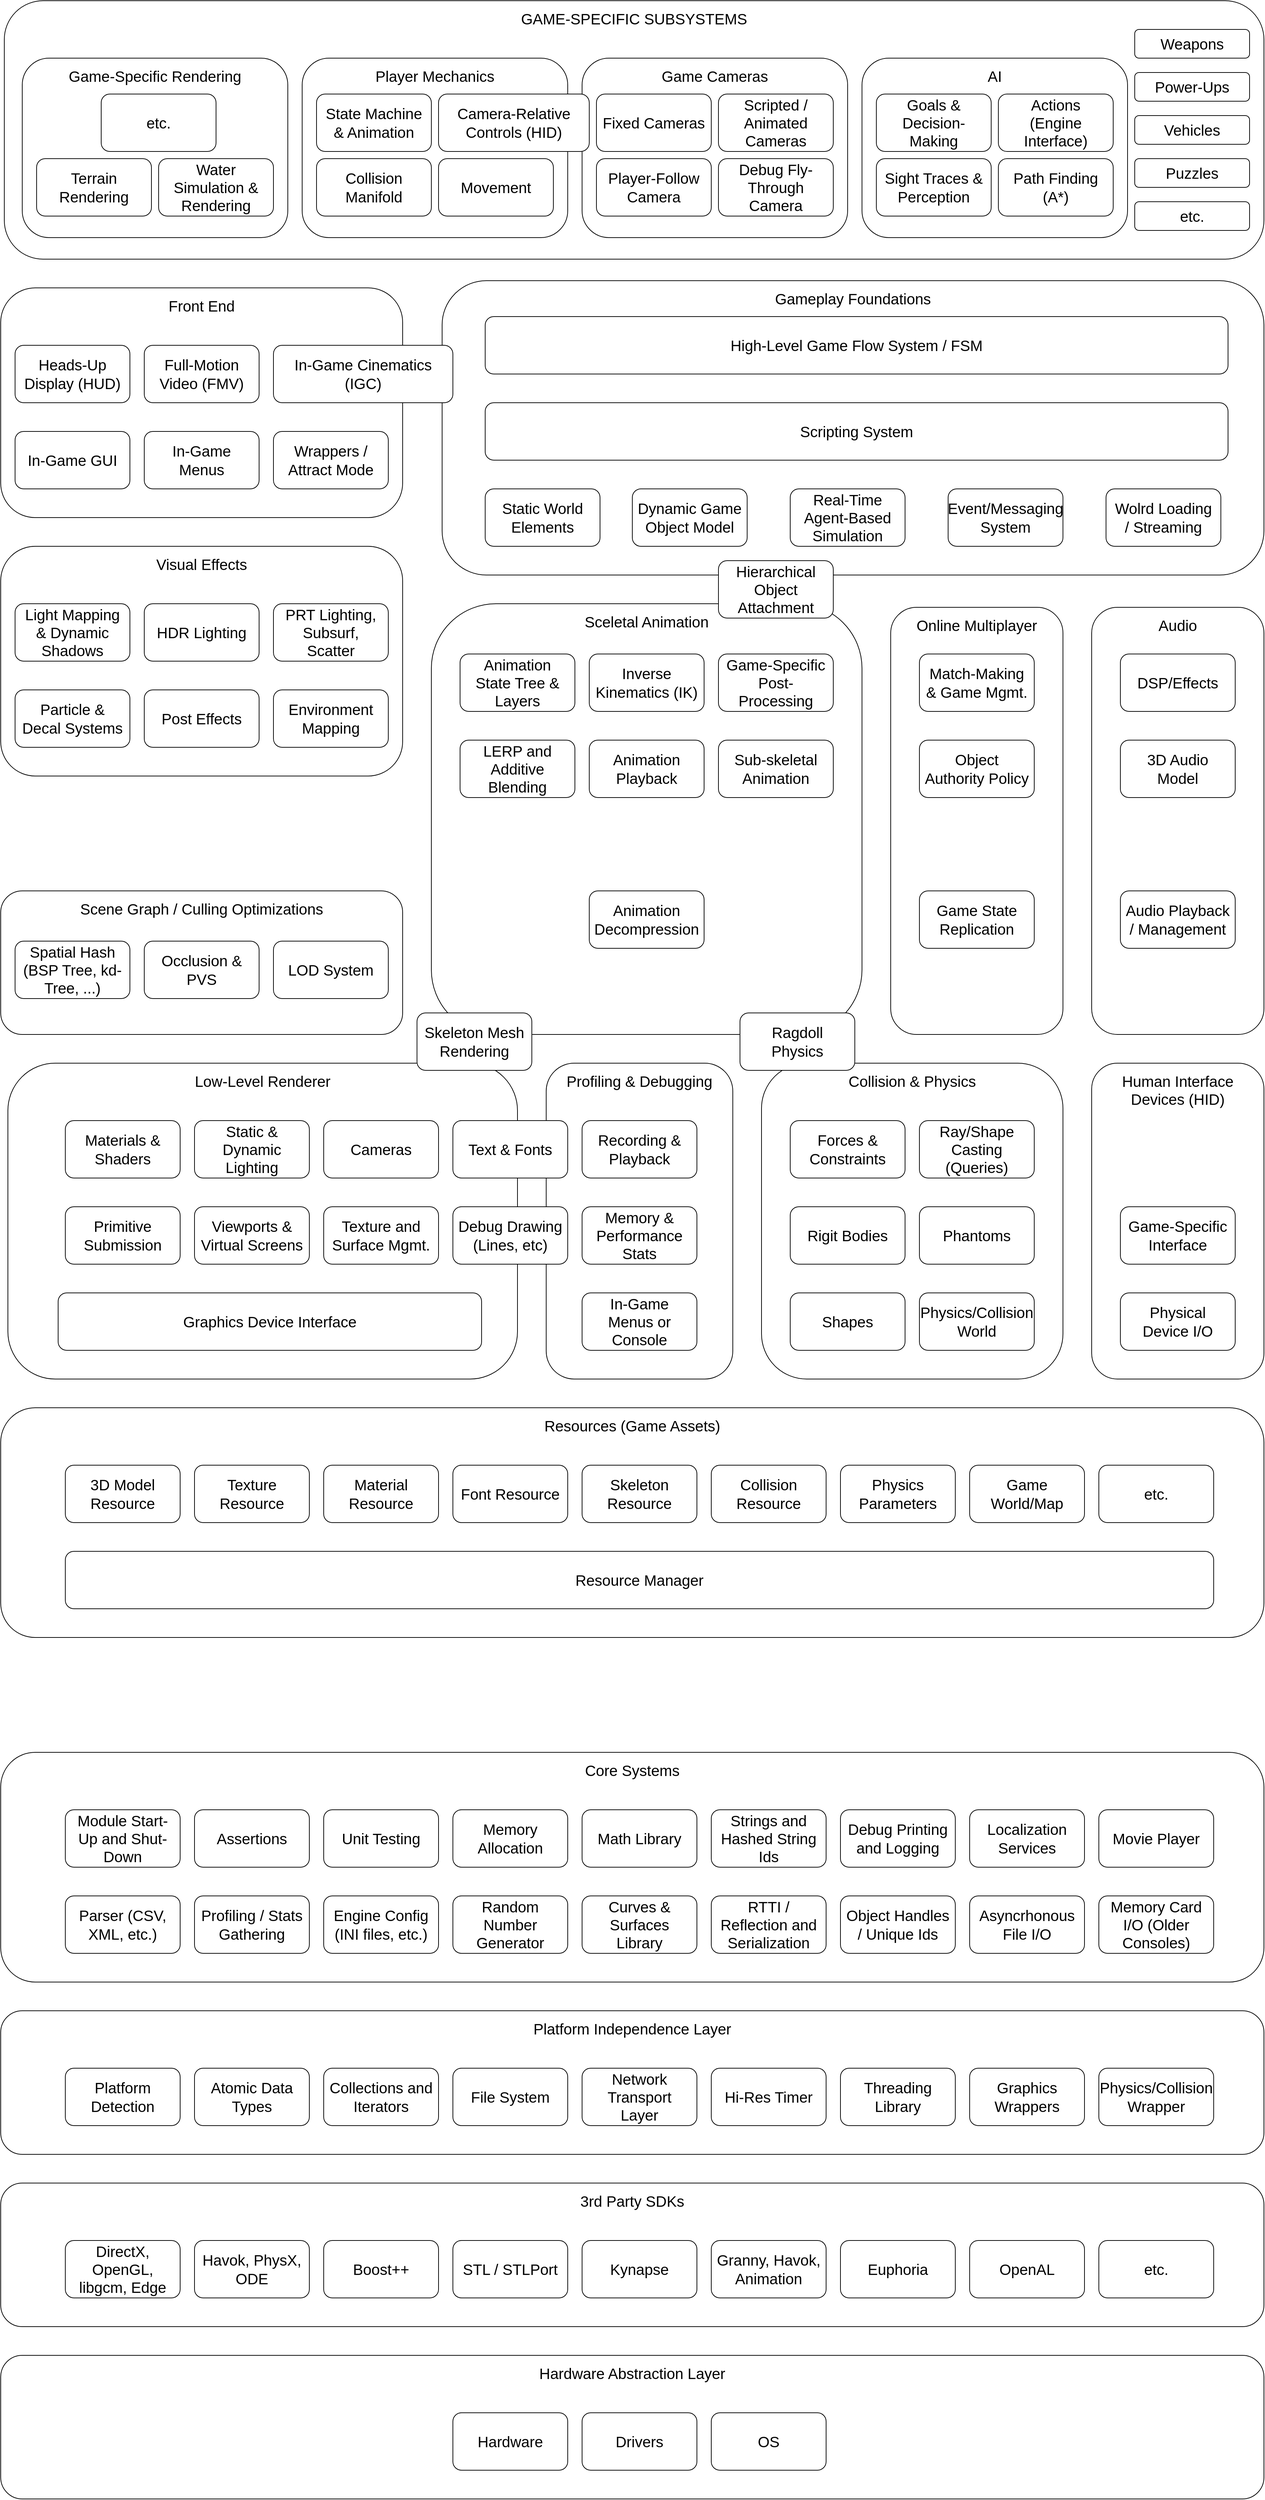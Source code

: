 <mxfile version="22.1.16" type="device">
  <diagram name="Page-1" id="Ch2R5TFC7xsnGBo0b88v">
    <mxGraphModel dx="2004" dy="3360" grid="1" gridSize="10" guides="1" tooltips="1" connect="1" arrows="1" fold="1" page="1" pageScale="1" pageWidth="1920" pageHeight="1200" background="none" math="0" shadow="0">
      <root>
        <mxCell id="0" />
        <mxCell id="1" parent="0" />
        <mxCell id="ZrUrNDY8Ed_602AfriBM-105" value="Human Interface Devices (HID)" style="rounded=1;whiteSpace=wrap;html=1;fontSize=21;verticalAlign=top;glass=0;spacingTop=0;spacing=8;" vertex="1" parent="1">
          <mxGeometry x="1600" y="320" width="240" height="440" as="geometry" />
        </mxCell>
        <mxCell id="ZrUrNDY8Ed_602AfriBM-98" value="Collision &amp;amp; Physics" style="rounded=1;whiteSpace=wrap;html=1;fontSize=21;verticalAlign=top;glass=0;spacingTop=0;spacing=8;" vertex="1" parent="1">
          <mxGeometry x="1140" y="320" width="420" height="440" as="geometry" />
        </mxCell>
        <mxCell id="ZrUrNDY8Ed_602AfriBM-97" value="Profiling &amp;amp; Debugging" style="rounded=1;whiteSpace=wrap;html=1;fontSize=21;verticalAlign=top;glass=0;spacingTop=0;spacing=8;" vertex="1" parent="1">
          <mxGeometry x="840" y="320" width="260" height="440" as="geometry" />
        </mxCell>
        <mxCell id="ZrUrNDY8Ed_602AfriBM-11" value="Hardware Abstraction Layer" style="rounded=1;whiteSpace=wrap;html=1;fontSize=21;glass=0;spacingTop=0;spacing=8;verticalAlign=top;" vertex="1" parent="1">
          <mxGeometry x="80" y="2120" width="1760" height="200" as="geometry" />
        </mxCell>
        <mxCell id="ZrUrNDY8Ed_602AfriBM-15" value="Platform Independence Layer" style="rounded=1;whiteSpace=wrap;html=1;fontSize=21;verticalAlign=top;glass=0;spacingTop=0;spacing=8;" vertex="1" parent="1">
          <mxGeometry x="80" y="1640" width="1760" height="200" as="geometry" />
        </mxCell>
        <mxCell id="ZrUrNDY8Ed_602AfriBM-17" value="Platform Detection" style="rounded=1;whiteSpace=wrap;html=1;fontSize=21;glass=0;spacingTop=0;spacing=8;" vertex="1" parent="1">
          <mxGeometry x="170" y="1720" width="160" height="80" as="geometry" />
        </mxCell>
        <mxCell id="ZrUrNDY8Ed_602AfriBM-18" value="Atomic Data Types" style="rounded=1;whiteSpace=wrap;html=1;fontSize=21;glass=0;spacingTop=0;spacing=8;" vertex="1" parent="1">
          <mxGeometry x="350" y="1720" width="160" height="80" as="geometry" />
        </mxCell>
        <mxCell id="ZrUrNDY8Ed_602AfriBM-19" value="Collections and Iterators" style="rounded=1;whiteSpace=wrap;html=1;fontSize=21;glass=0;spacingTop=0;spacing=8;" vertex="1" parent="1">
          <mxGeometry x="530" y="1720" width="160" height="80" as="geometry" />
        </mxCell>
        <mxCell id="ZrUrNDY8Ed_602AfriBM-20" value="File System" style="rounded=1;whiteSpace=wrap;html=1;fontSize=21;glass=0;spacingTop=0;spacing=8;" vertex="1" parent="1">
          <mxGeometry x="710" y="1720" width="160" height="80" as="geometry" />
        </mxCell>
        <mxCell id="ZrUrNDY8Ed_602AfriBM-21" value="Network Transport Layer" style="rounded=1;whiteSpace=wrap;html=1;fontSize=21;glass=0;spacingTop=0;spacing=8;" vertex="1" parent="1">
          <mxGeometry x="890" y="1720" width="160" height="80" as="geometry" />
        </mxCell>
        <mxCell id="ZrUrNDY8Ed_602AfriBM-22" value="Hi-Res Timer" style="rounded=1;whiteSpace=wrap;html=1;fontSize=21;glass=0;spacingTop=0;spacing=8;" vertex="1" parent="1">
          <mxGeometry x="1070" y="1720" width="160" height="80" as="geometry" />
        </mxCell>
        <mxCell id="ZrUrNDY8Ed_602AfriBM-23" value="Threading Library" style="rounded=1;whiteSpace=wrap;html=1;fontSize=21;glass=0;spacingTop=0;spacing=8;" vertex="1" parent="1">
          <mxGeometry x="1250" y="1720" width="160" height="80" as="geometry" />
        </mxCell>
        <mxCell id="ZrUrNDY8Ed_602AfriBM-24" value="Graphics Wrappers" style="rounded=1;whiteSpace=wrap;html=1;fontSize=21;glass=0;spacingTop=0;spacing=8;" vertex="1" parent="1">
          <mxGeometry x="1430" y="1720" width="160" height="80" as="geometry" />
        </mxCell>
        <mxCell id="ZrUrNDY8Ed_602AfriBM-25" value="Physics/Collision Wrapper" style="rounded=1;whiteSpace=wrap;html=1;fontSize=21;glass=0;spacingTop=0;spacing=8;" vertex="1" parent="1">
          <mxGeometry x="1610" y="1720" width="160" height="80" as="geometry" />
        </mxCell>
        <mxCell id="ZrUrNDY8Ed_602AfriBM-26" value="Core Systems" style="rounded=1;whiteSpace=wrap;html=1;fontSize=21;verticalAlign=top;glass=0;spacingTop=0;spacing=8;" vertex="1" parent="1">
          <mxGeometry x="80" y="1280" width="1760" height="320" as="geometry" />
        </mxCell>
        <mxCell id="ZrUrNDY8Ed_602AfriBM-27" value="Parser (CSV, XML, etc.)" style="rounded=1;whiteSpace=wrap;html=1;fontSize=21;glass=0;spacingTop=0;spacing=8;" vertex="1" parent="1">
          <mxGeometry x="170" y="1480" width="160" height="80" as="geometry" />
        </mxCell>
        <mxCell id="ZrUrNDY8Ed_602AfriBM-28" value="Profiling / Stats Gathering" style="rounded=1;whiteSpace=wrap;html=1;fontSize=21;glass=0;spacingTop=0;spacing=8;" vertex="1" parent="1">
          <mxGeometry x="350" y="1480" width="160" height="80" as="geometry" />
        </mxCell>
        <mxCell id="ZrUrNDY8Ed_602AfriBM-29" value="Engine Config (INI files, etc.)" style="rounded=1;whiteSpace=wrap;html=1;fontSize=21;glass=0;spacingTop=0;spacing=8;" vertex="1" parent="1">
          <mxGeometry x="530" y="1480" width="160" height="80" as="geometry" />
        </mxCell>
        <mxCell id="ZrUrNDY8Ed_602AfriBM-30" value="Random Number Generator" style="rounded=1;whiteSpace=wrap;html=1;fontSize=21;glass=0;spacingTop=0;spacing=8;" vertex="1" parent="1">
          <mxGeometry x="710" y="1480" width="160" height="80" as="geometry" />
        </mxCell>
        <mxCell id="ZrUrNDY8Ed_602AfriBM-31" value="Curves &amp;amp; Surfaces Library" style="rounded=1;whiteSpace=wrap;html=1;fontSize=21;glass=0;spacingTop=0;spacing=8;" vertex="1" parent="1">
          <mxGeometry x="890" y="1480" width="160" height="80" as="geometry" />
        </mxCell>
        <mxCell id="ZrUrNDY8Ed_602AfriBM-32" value="RTTI / Reflection and Serialization" style="rounded=1;whiteSpace=wrap;html=1;fontSize=21;glass=0;spacingTop=0;spacing=8;" vertex="1" parent="1">
          <mxGeometry x="1070" y="1480" width="160" height="80" as="geometry" />
        </mxCell>
        <mxCell id="ZrUrNDY8Ed_602AfriBM-33" value="Object Handles / Unique Ids" style="rounded=1;whiteSpace=wrap;html=1;fontSize=21;glass=0;spacingTop=0;spacing=8;" vertex="1" parent="1">
          <mxGeometry x="1250" y="1480" width="160" height="80" as="geometry" />
        </mxCell>
        <mxCell id="ZrUrNDY8Ed_602AfriBM-34" value="Asyncrhonous File I/O" style="rounded=1;whiteSpace=wrap;html=1;fontSize=21;glass=0;spacingTop=0;spacing=8;" vertex="1" parent="1">
          <mxGeometry x="1430" y="1480" width="160" height="80" as="geometry" />
        </mxCell>
        <mxCell id="ZrUrNDY8Ed_602AfriBM-35" value="Memory Card I/O (Older Consoles)" style="rounded=1;whiteSpace=wrap;html=1;fontSize=21;glass=0;spacingTop=0;spacing=8;" vertex="1" parent="1">
          <mxGeometry x="1610" y="1480" width="160" height="80" as="geometry" />
        </mxCell>
        <mxCell id="ZrUrNDY8Ed_602AfriBM-36" value="Module Start-Up and Shut-Down" style="rounded=1;whiteSpace=wrap;html=1;fontSize=21;glass=0;spacingTop=0;spacing=8;" vertex="1" parent="1">
          <mxGeometry x="170" y="1360" width="160" height="80" as="geometry" />
        </mxCell>
        <mxCell id="ZrUrNDY8Ed_602AfriBM-37" value="Assertions" style="rounded=1;whiteSpace=wrap;html=1;fontSize=21;glass=0;spacingTop=0;spacing=8;" vertex="1" parent="1">
          <mxGeometry x="350" y="1360" width="160" height="80" as="geometry" />
        </mxCell>
        <mxCell id="ZrUrNDY8Ed_602AfriBM-38" value="Unit Testing" style="rounded=1;whiteSpace=wrap;html=1;fontSize=21;glass=0;spacingTop=0;spacing=8;" vertex="1" parent="1">
          <mxGeometry x="530" y="1360" width="160" height="80" as="geometry" />
        </mxCell>
        <mxCell id="ZrUrNDY8Ed_602AfriBM-39" value="Memory Allocation" style="rounded=1;whiteSpace=wrap;html=1;fontSize=21;glass=0;spacingTop=0;spacing=8;" vertex="1" parent="1">
          <mxGeometry x="710" y="1360" width="160" height="80" as="geometry" />
        </mxCell>
        <mxCell id="ZrUrNDY8Ed_602AfriBM-40" value="Math Library" style="rounded=1;whiteSpace=wrap;html=1;fontSize=21;glass=0;spacingTop=0;spacing=8;" vertex="1" parent="1">
          <mxGeometry x="890" y="1360" width="160" height="80" as="geometry" />
        </mxCell>
        <mxCell id="ZrUrNDY8Ed_602AfriBM-41" value="Strings and Hashed String Ids" style="rounded=1;whiteSpace=wrap;html=1;fontSize=21;glass=0;spacingTop=0;spacing=8;" vertex="1" parent="1">
          <mxGeometry x="1070" y="1360" width="160" height="80" as="geometry" />
        </mxCell>
        <mxCell id="ZrUrNDY8Ed_602AfriBM-42" value="Debug Printing and Logging" style="rounded=1;whiteSpace=wrap;html=1;fontSize=21;glass=0;spacingTop=0;spacing=8;" vertex="1" parent="1">
          <mxGeometry x="1250" y="1360" width="160" height="80" as="geometry" />
        </mxCell>
        <mxCell id="ZrUrNDY8Ed_602AfriBM-43" value="Localization Services" style="rounded=1;whiteSpace=wrap;html=1;fontSize=21;glass=0;spacingTop=0;spacing=8;" vertex="1" parent="1">
          <mxGeometry x="1430" y="1360" width="160" height="80" as="geometry" />
        </mxCell>
        <mxCell id="ZrUrNDY8Ed_602AfriBM-44" value="Movie Player" style="rounded=1;whiteSpace=wrap;html=1;fontSize=21;glass=0;spacingTop=0;spacing=8;" vertex="1" parent="1">
          <mxGeometry x="1610" y="1360" width="160" height="80" as="geometry" />
        </mxCell>
        <mxCell id="ZrUrNDY8Ed_602AfriBM-45" value="Resources (Game Assets)" style="rounded=1;whiteSpace=wrap;html=1;fontSize=21;verticalAlign=top;glass=0;spacingTop=0;spacing=8;" vertex="1" parent="1">
          <mxGeometry x="80" y="800" width="1760" height="320" as="geometry" />
        </mxCell>
        <mxCell id="ZrUrNDY8Ed_602AfriBM-46" value="Resource Manager" style="rounded=1;whiteSpace=wrap;html=1;fontSize=21;glass=0;spacingTop=0;spacing=8;" vertex="1" parent="1">
          <mxGeometry x="170" y="1000" width="1600" height="80" as="geometry" />
        </mxCell>
        <mxCell id="ZrUrNDY8Ed_602AfriBM-55" value="3D Model Resource" style="rounded=1;whiteSpace=wrap;html=1;fontSize=21;glass=0;spacingTop=0;spacing=8;" vertex="1" parent="1">
          <mxGeometry x="170" y="880" width="160" height="80" as="geometry" />
        </mxCell>
        <mxCell id="ZrUrNDY8Ed_602AfriBM-56" value="Texture Resource" style="rounded=1;whiteSpace=wrap;html=1;fontSize=21;glass=0;spacingTop=0;spacing=8;" vertex="1" parent="1">
          <mxGeometry x="350" y="880" width="160" height="80" as="geometry" />
        </mxCell>
        <mxCell id="ZrUrNDY8Ed_602AfriBM-57" value="Material Resource" style="rounded=1;whiteSpace=wrap;html=1;fontSize=21;glass=0;spacingTop=0;spacing=8;" vertex="1" parent="1">
          <mxGeometry x="530" y="880" width="160" height="80" as="geometry" />
        </mxCell>
        <mxCell id="ZrUrNDY8Ed_602AfriBM-58" value="Font Resource" style="rounded=1;whiteSpace=wrap;html=1;fontSize=21;glass=0;spacingTop=0;spacing=8;" vertex="1" parent="1">
          <mxGeometry x="710" y="880" width="160" height="80" as="geometry" />
        </mxCell>
        <mxCell id="ZrUrNDY8Ed_602AfriBM-59" value="Skeleton Resource" style="rounded=1;whiteSpace=wrap;html=1;fontSize=21;glass=0;spacingTop=0;spacing=8;" vertex="1" parent="1">
          <mxGeometry x="890" y="880" width="160" height="80" as="geometry" />
        </mxCell>
        <mxCell id="ZrUrNDY8Ed_602AfriBM-60" value="Collision Resource" style="rounded=1;whiteSpace=wrap;html=1;fontSize=21;glass=0;spacingTop=0;spacing=8;" vertex="1" parent="1">
          <mxGeometry x="1070" y="880" width="160" height="80" as="geometry" />
        </mxCell>
        <mxCell id="ZrUrNDY8Ed_602AfriBM-61" value="Physics Parameters" style="rounded=1;whiteSpace=wrap;html=1;fontSize=21;glass=0;spacingTop=0;spacing=8;" vertex="1" parent="1">
          <mxGeometry x="1250" y="880" width="160" height="80" as="geometry" />
        </mxCell>
        <mxCell id="ZrUrNDY8Ed_602AfriBM-62" value="Game World/Map" style="rounded=1;whiteSpace=wrap;html=1;fontSize=21;glass=0;spacingTop=0;spacing=8;" vertex="1" parent="1">
          <mxGeometry x="1430" y="880" width="160" height="80" as="geometry" />
        </mxCell>
        <mxCell id="ZrUrNDY8Ed_602AfriBM-63" value="etc." style="rounded=1;whiteSpace=wrap;html=1;fontSize=21;glass=0;spacingTop=0;spacing=8;" vertex="1" parent="1">
          <mxGeometry x="1610" y="880" width="160" height="80" as="geometry" />
        </mxCell>
        <mxCell id="ZrUrNDY8Ed_602AfriBM-64" value="3rd Party SDKs" style="rounded=1;whiteSpace=wrap;html=1;fontSize=21;verticalAlign=top;glass=0;spacingTop=0;spacing=8;" vertex="1" parent="1">
          <mxGeometry x="80" y="1880" width="1760" height="200" as="geometry" />
        </mxCell>
        <mxCell id="ZrUrNDY8Ed_602AfriBM-65" value="DirectX, OpenGL, libgcm, Edge" style="rounded=1;whiteSpace=wrap;html=1;fontSize=21;glass=0;spacingTop=0;spacing=8;" vertex="1" parent="1">
          <mxGeometry x="170" y="1960" width="160" height="80" as="geometry" />
        </mxCell>
        <mxCell id="ZrUrNDY8Ed_602AfriBM-66" value="Havok, PhysX, ODE" style="rounded=1;whiteSpace=wrap;html=1;fontSize=21;glass=0;spacingTop=0;spacing=8;" vertex="1" parent="1">
          <mxGeometry x="350" y="1960" width="160" height="80" as="geometry" />
        </mxCell>
        <mxCell id="ZrUrNDY8Ed_602AfriBM-67" value="Boost++" style="rounded=1;whiteSpace=wrap;html=1;fontSize=21;glass=0;spacingTop=0;spacing=8;" vertex="1" parent="1">
          <mxGeometry x="530" y="1960" width="160" height="80" as="geometry" />
        </mxCell>
        <mxCell id="ZrUrNDY8Ed_602AfriBM-68" value="STL / STLPort" style="rounded=1;whiteSpace=wrap;html=1;fontSize=21;glass=0;spacingTop=0;spacing=8;" vertex="1" parent="1">
          <mxGeometry x="710" y="1960" width="160" height="80" as="geometry" />
        </mxCell>
        <mxCell id="ZrUrNDY8Ed_602AfriBM-69" value="Kynapse" style="rounded=1;whiteSpace=wrap;html=1;fontSize=21;glass=0;spacingTop=0;spacing=8;" vertex="1" parent="1">
          <mxGeometry x="890" y="1960" width="160" height="80" as="geometry" />
        </mxCell>
        <mxCell id="ZrUrNDY8Ed_602AfriBM-70" value="Granny, Havok, Animation" style="rounded=1;whiteSpace=wrap;html=1;fontSize=21;glass=0;spacingTop=0;spacing=8;" vertex="1" parent="1">
          <mxGeometry x="1070" y="1960" width="160" height="80" as="geometry" />
        </mxCell>
        <mxCell id="ZrUrNDY8Ed_602AfriBM-71" value="Euphoria" style="rounded=1;whiteSpace=wrap;html=1;fontSize=21;glass=0;spacingTop=0;spacing=8;" vertex="1" parent="1">
          <mxGeometry x="1250" y="1960" width="160" height="80" as="geometry" />
        </mxCell>
        <mxCell id="ZrUrNDY8Ed_602AfriBM-72" value="OpenAL" style="rounded=1;whiteSpace=wrap;html=1;fontSize=21;glass=0;spacingTop=0;spacing=8;" vertex="1" parent="1">
          <mxGeometry x="1430" y="1960" width="160" height="80" as="geometry" />
        </mxCell>
        <mxCell id="ZrUrNDY8Ed_602AfriBM-73" value="etc." style="rounded=1;whiteSpace=wrap;html=1;fontSize=21;glass=0;spacingTop=0;spacing=8;" vertex="1" parent="1">
          <mxGeometry x="1610" y="1960" width="160" height="80" as="geometry" />
        </mxCell>
        <mxCell id="ZrUrNDY8Ed_602AfriBM-74" value="Hardware" style="rounded=1;whiteSpace=wrap;html=1;fontSize=21;glass=0;spacingTop=0;spacing=8;" vertex="1" parent="1">
          <mxGeometry x="710" y="2200" width="160" height="80" as="geometry" />
        </mxCell>
        <mxCell id="ZrUrNDY8Ed_602AfriBM-75" value="Drivers" style="rounded=1;whiteSpace=wrap;html=1;fontSize=21;glass=0;spacingTop=0;spacing=8;" vertex="1" parent="1">
          <mxGeometry x="890" y="2200" width="160" height="80" as="geometry" />
        </mxCell>
        <mxCell id="ZrUrNDY8Ed_602AfriBM-76" value="OS" style="rounded=1;whiteSpace=wrap;html=1;fontSize=21;glass=0;spacingTop=0;spacing=8;" vertex="1" parent="1">
          <mxGeometry x="1070" y="2200" width="160" height="80" as="geometry" />
        </mxCell>
        <mxCell id="ZrUrNDY8Ed_602AfriBM-78" value="Low-Level Renderer" style="rounded=1;whiteSpace=wrap;html=1;fontSize=21;verticalAlign=top;glass=0;spacingTop=0;spacing=8;" vertex="1" parent="1">
          <mxGeometry x="90" y="320" width="710" height="440" as="geometry" />
        </mxCell>
        <mxCell id="ZrUrNDY8Ed_602AfriBM-79" value="Primitive Submission" style="rounded=1;whiteSpace=wrap;html=1;fontSize=21;glass=0;spacingTop=0;spacing=8;" vertex="1" parent="1">
          <mxGeometry x="170" y="520" width="160" height="80" as="geometry" />
        </mxCell>
        <mxCell id="ZrUrNDY8Ed_602AfriBM-80" value="Viewports &amp;amp; Virtual Screens" style="rounded=1;whiteSpace=wrap;html=1;fontSize=21;glass=0;spacingTop=0;spacing=8;" vertex="1" parent="1">
          <mxGeometry x="350" y="520" width="160" height="80" as="geometry" />
        </mxCell>
        <mxCell id="ZrUrNDY8Ed_602AfriBM-81" value="Texture and Surface Mgmt." style="rounded=1;whiteSpace=wrap;html=1;fontSize=21;glass=0;spacingTop=0;spacing=8;" vertex="1" parent="1">
          <mxGeometry x="530" y="520" width="160" height="80" as="geometry" />
        </mxCell>
        <mxCell id="ZrUrNDY8Ed_602AfriBM-82" value="Debug Drawing (Lines, etc)" style="rounded=1;whiteSpace=wrap;html=1;fontSize=21;glass=0;spacingTop=0;spacing=8;" vertex="1" parent="1">
          <mxGeometry x="710" y="520" width="160" height="80" as="geometry" />
        </mxCell>
        <mxCell id="ZrUrNDY8Ed_602AfriBM-83" value="Memory &amp;amp; Performance Stats" style="rounded=1;whiteSpace=wrap;html=1;fontSize=21;glass=0;spacingTop=0;spacing=8;" vertex="1" parent="1">
          <mxGeometry x="890" y="520" width="160" height="80" as="geometry" />
        </mxCell>
        <mxCell id="ZrUrNDY8Ed_602AfriBM-84" value="Rigit Bodies" style="rounded=1;whiteSpace=wrap;html=1;fontSize=21;glass=0;spacingTop=0;spacing=8;" vertex="1" parent="1">
          <mxGeometry x="1180" y="520" width="160" height="80" as="geometry" />
        </mxCell>
        <mxCell id="ZrUrNDY8Ed_602AfriBM-85" value="Phantoms" style="rounded=1;whiteSpace=wrap;html=1;fontSize=21;glass=0;spacingTop=0;spacing=8;" vertex="1" parent="1">
          <mxGeometry x="1360" y="520" width="160" height="80" as="geometry" />
        </mxCell>
        <mxCell id="ZrUrNDY8Ed_602AfriBM-86" value="Physical Device I/O" style="rounded=1;whiteSpace=wrap;html=1;fontSize=21;glass=0;spacingTop=0;spacing=8;" vertex="1" parent="1">
          <mxGeometry x="1640" y="640" width="160" height="80" as="geometry" />
        </mxCell>
        <mxCell id="ZrUrNDY8Ed_602AfriBM-88" value="Materials &amp;amp; Shaders" style="rounded=1;whiteSpace=wrap;html=1;fontSize=21;glass=0;spacingTop=0;spacing=8;" vertex="1" parent="1">
          <mxGeometry x="170" y="400" width="160" height="80" as="geometry" />
        </mxCell>
        <mxCell id="ZrUrNDY8Ed_602AfriBM-89" value="Static &amp;amp; Dynamic Lighting" style="rounded=1;whiteSpace=wrap;html=1;fontSize=21;glass=0;spacingTop=0;spacing=8;" vertex="1" parent="1">
          <mxGeometry x="350" y="400" width="160" height="80" as="geometry" />
        </mxCell>
        <mxCell id="ZrUrNDY8Ed_602AfriBM-90" value="Cameras" style="rounded=1;whiteSpace=wrap;html=1;fontSize=21;glass=0;spacingTop=0;spacing=8;" vertex="1" parent="1">
          <mxGeometry x="530" y="400" width="160" height="80" as="geometry" />
        </mxCell>
        <mxCell id="ZrUrNDY8Ed_602AfriBM-91" value="Text &amp;amp; Fonts" style="rounded=1;whiteSpace=wrap;html=1;fontSize=21;glass=0;spacingTop=0;spacing=8;" vertex="1" parent="1">
          <mxGeometry x="710" y="400" width="160" height="80" as="geometry" />
        </mxCell>
        <mxCell id="ZrUrNDY8Ed_602AfriBM-92" value="Recording &amp;amp; Playback" style="rounded=1;whiteSpace=wrap;html=1;fontSize=21;glass=0;spacingTop=0;spacing=8;" vertex="1" parent="1">
          <mxGeometry x="890" y="400" width="160" height="80" as="geometry" />
        </mxCell>
        <mxCell id="ZrUrNDY8Ed_602AfriBM-93" value="Forces &amp;amp; Constraints" style="rounded=1;whiteSpace=wrap;html=1;fontSize=21;glass=0;spacingTop=0;spacing=8;" vertex="1" parent="1">
          <mxGeometry x="1180" y="400" width="160" height="80" as="geometry" />
        </mxCell>
        <mxCell id="ZrUrNDY8Ed_602AfriBM-94" value="Ray/Shape Casting (Queries)" style="rounded=1;whiteSpace=wrap;html=1;fontSize=21;glass=0;spacingTop=0;spacing=8;" vertex="1" parent="1">
          <mxGeometry x="1360" y="400" width="160" height="80" as="geometry" />
        </mxCell>
        <mxCell id="ZrUrNDY8Ed_602AfriBM-95" value="Game-Specific Interface" style="rounded=1;whiteSpace=wrap;html=1;fontSize=21;glass=0;spacingTop=0;spacing=8;" vertex="1" parent="1">
          <mxGeometry x="1640" y="520" width="160" height="80" as="geometry" />
        </mxCell>
        <mxCell id="ZrUrNDY8Ed_602AfriBM-99" value="Graphics Device Interface" style="rounded=1;whiteSpace=wrap;html=1;fontSize=21;glass=0;spacingTop=0;spacing=8;" vertex="1" parent="1">
          <mxGeometry x="160" y="640" width="590" height="80" as="geometry" />
        </mxCell>
        <mxCell id="ZrUrNDY8Ed_602AfriBM-100" value="In-Game Menus or Console" style="rounded=1;whiteSpace=wrap;html=1;fontSize=21;glass=0;spacingTop=0;spacing=8;" vertex="1" parent="1">
          <mxGeometry x="890" y="640" width="160" height="80" as="geometry" />
        </mxCell>
        <mxCell id="ZrUrNDY8Ed_602AfriBM-103" value="Shapes" style="rounded=1;whiteSpace=wrap;html=1;fontSize=21;glass=0;spacingTop=0;spacing=8;" vertex="1" parent="1">
          <mxGeometry x="1180" y="640" width="160" height="80" as="geometry" />
        </mxCell>
        <mxCell id="ZrUrNDY8Ed_602AfriBM-104" value="Physics/Collision World" style="rounded=1;whiteSpace=wrap;html=1;fontSize=21;glass=0;spacingTop=0;spacing=8;" vertex="1" parent="1">
          <mxGeometry x="1360" y="640" width="160" height="80" as="geometry" />
        </mxCell>
        <mxCell id="ZrUrNDY8Ed_602AfriBM-118" value="Scene Graph / Culling Optimizations" style="rounded=1;whiteSpace=wrap;html=1;fontSize=21;glass=0;spacingTop=0;spacing=8;verticalAlign=top;" vertex="1" parent="1">
          <mxGeometry x="80" y="80" width="560" height="200" as="geometry" />
        </mxCell>
        <mxCell id="ZrUrNDY8Ed_602AfriBM-119" value="Spatial Hash (BSP Tree, kd-Tree, ...)" style="rounded=1;whiteSpace=wrap;html=1;fontSize=21;glass=0;spacingTop=0;spacing=8;" vertex="1" parent="1">
          <mxGeometry x="100" y="150" width="160" height="80" as="geometry" />
        </mxCell>
        <mxCell id="ZrUrNDY8Ed_602AfriBM-120" value="Occlusion &amp;amp; PVS" style="rounded=1;whiteSpace=wrap;html=1;fontSize=21;glass=0;spacingTop=0;spacing=8;" vertex="1" parent="1">
          <mxGeometry x="280" y="150" width="160" height="80" as="geometry" />
        </mxCell>
        <mxCell id="ZrUrNDY8Ed_602AfriBM-121" value="LOD System" style="rounded=1;whiteSpace=wrap;html=1;fontSize=21;glass=0;spacingTop=0;spacing=8;" vertex="1" parent="1">
          <mxGeometry x="460" y="150" width="160" height="80" as="geometry" />
        </mxCell>
        <mxCell id="ZrUrNDY8Ed_602AfriBM-122" value="Visual Effects" style="rounded=1;whiteSpace=wrap;html=1;fontSize=21;verticalAlign=top;glass=0;spacingTop=0;spacing=8;" vertex="1" parent="1">
          <mxGeometry x="80" y="-400" width="560" height="320" as="geometry" />
        </mxCell>
        <mxCell id="ZrUrNDY8Ed_602AfriBM-123" value="Particle &amp;amp; Decal Systems" style="rounded=1;whiteSpace=wrap;html=1;fontSize=21;glass=0;spacingTop=0;spacing=8;" vertex="1" parent="1">
          <mxGeometry x="100" y="-200" width="160" height="80" as="geometry" />
        </mxCell>
        <mxCell id="ZrUrNDY8Ed_602AfriBM-124" value="Post Effects" style="rounded=1;whiteSpace=wrap;html=1;fontSize=21;glass=0;spacingTop=0;spacing=8;" vertex="1" parent="1">
          <mxGeometry x="280" y="-200" width="160" height="80" as="geometry" />
        </mxCell>
        <mxCell id="ZrUrNDY8Ed_602AfriBM-125" value="Environment Mapping" style="rounded=1;whiteSpace=wrap;html=1;fontSize=21;glass=0;spacingTop=0;spacing=8;" vertex="1" parent="1">
          <mxGeometry x="460" y="-200" width="160" height="80" as="geometry" />
        </mxCell>
        <mxCell id="ZrUrNDY8Ed_602AfriBM-132" value="Light Mapping &amp;amp; Dynamic Shadows" style="rounded=1;whiteSpace=wrap;html=1;fontSize=21;glass=0;spacingTop=0;spacing=8;" vertex="1" parent="1">
          <mxGeometry x="100" y="-320" width="160" height="80" as="geometry" />
        </mxCell>
        <mxCell id="ZrUrNDY8Ed_602AfriBM-133" value="HDR Lighting" style="rounded=1;whiteSpace=wrap;html=1;fontSize=21;glass=0;spacingTop=0;spacing=8;" vertex="1" parent="1">
          <mxGeometry x="280" y="-320" width="160" height="80" as="geometry" />
        </mxCell>
        <mxCell id="ZrUrNDY8Ed_602AfriBM-134" value="PRT Lighting, Subsurf, Scatter" style="rounded=1;whiteSpace=wrap;html=1;fontSize=21;glass=0;spacingTop=0;spacing=8;" vertex="1" parent="1">
          <mxGeometry x="460" y="-320" width="160" height="80" as="geometry" />
        </mxCell>
        <mxCell id="ZrUrNDY8Ed_602AfriBM-149" value="Sceletal Animation" style="rounded=1;whiteSpace=wrap;html=1;fontSize=21;verticalAlign=top;glass=0;spacingTop=0;spacing=8;" vertex="1" parent="1">
          <mxGeometry x="680" y="-320" width="600" height="600" as="geometry" />
        </mxCell>
        <mxCell id="ZrUrNDY8Ed_602AfriBM-150" value="LERP and Additive Blending" style="rounded=1;whiteSpace=wrap;html=1;fontSize=21;glass=0;spacingTop=0;spacing=8;" vertex="1" parent="1">
          <mxGeometry x="720" y="-130" width="160" height="80" as="geometry" />
        </mxCell>
        <mxCell id="ZrUrNDY8Ed_602AfriBM-151" value="Animation Playback" style="rounded=1;whiteSpace=wrap;html=1;fontSize=21;glass=0;spacingTop=0;spacing=8;" vertex="1" parent="1">
          <mxGeometry x="900" y="-130" width="160" height="80" as="geometry" />
        </mxCell>
        <mxCell id="ZrUrNDY8Ed_602AfriBM-152" value="Sub-skeletal Animation" style="rounded=1;whiteSpace=wrap;html=1;fontSize=21;glass=0;spacingTop=0;spacing=8;" vertex="1" parent="1">
          <mxGeometry x="1080" y="-130" width="160" height="80" as="geometry" />
        </mxCell>
        <mxCell id="ZrUrNDY8Ed_602AfriBM-153" value="Animation State Tree &amp;amp; Layers" style="rounded=1;whiteSpace=wrap;html=1;fontSize=21;glass=0;spacingTop=0;spacing=8;" vertex="1" parent="1">
          <mxGeometry x="720" y="-250" width="160" height="80" as="geometry" />
        </mxCell>
        <mxCell id="ZrUrNDY8Ed_602AfriBM-154" value="Inverse Kinematics (IK)" style="rounded=1;whiteSpace=wrap;html=1;fontSize=21;glass=0;spacingTop=0;spacing=8;" vertex="1" parent="1">
          <mxGeometry x="900" y="-250" width="160" height="80" as="geometry" />
        </mxCell>
        <mxCell id="ZrUrNDY8Ed_602AfriBM-155" value="Game-Specific Post-Processing" style="rounded=1;whiteSpace=wrap;html=1;fontSize=21;glass=0;spacingTop=0;spacing=8;" vertex="1" parent="1">
          <mxGeometry x="1080" y="-250" width="160" height="80" as="geometry" />
        </mxCell>
        <mxCell id="ZrUrNDY8Ed_602AfriBM-156" value="Animation Decompression" style="rounded=1;whiteSpace=wrap;html=1;fontSize=21;glass=0;spacingTop=0;spacing=8;" vertex="1" parent="1">
          <mxGeometry x="900" y="80" width="160" height="80" as="geometry" />
        </mxCell>
        <mxCell id="ZrUrNDY8Ed_602AfriBM-157" value="Skeleton Mesh Rendering" style="rounded=1;whiteSpace=wrap;html=1;fontSize=21;glass=0;spacingTop=0;spacing=8;rotation=0;" vertex="1" parent="1">
          <mxGeometry x="660" y="250" width="160" height="80" as="geometry" />
        </mxCell>
        <mxCell id="ZrUrNDY8Ed_602AfriBM-159" value="Ragdoll Physics" style="rounded=1;whiteSpace=wrap;html=1;fontSize=21;glass=0;spacingTop=0;spacing=8;rotation=0;" vertex="1" parent="1">
          <mxGeometry x="1110" y="250" width="160" height="80" as="geometry" />
        </mxCell>
        <mxCell id="ZrUrNDY8Ed_602AfriBM-160" value="Audio" style="rounded=1;whiteSpace=wrap;html=1;fontSize=21;verticalAlign=top;glass=0;spacingTop=0;spacing=8;" vertex="1" parent="1">
          <mxGeometry x="1600" y="-315" width="240" height="595" as="geometry" />
        </mxCell>
        <mxCell id="ZrUrNDY8Ed_602AfriBM-161" value="3D Audio Model" style="rounded=1;whiteSpace=wrap;html=1;fontSize=21;glass=0;spacingTop=0;spacing=8;" vertex="1" parent="1">
          <mxGeometry x="1640" y="-130" width="160" height="80" as="geometry" />
        </mxCell>
        <mxCell id="ZrUrNDY8Ed_602AfriBM-162" value="DSP/Effects" style="rounded=1;whiteSpace=wrap;html=1;fontSize=21;glass=0;spacingTop=0;spacing=8;" vertex="1" parent="1">
          <mxGeometry x="1640" y="-250" width="160" height="80" as="geometry" />
        </mxCell>
        <mxCell id="ZrUrNDY8Ed_602AfriBM-163" value="Audio Playback / Management" style="rounded=1;whiteSpace=wrap;html=1;fontSize=21;glass=0;spacingTop=0;spacing=8;" vertex="1" parent="1">
          <mxGeometry x="1640" y="80" width="160" height="80" as="geometry" />
        </mxCell>
        <mxCell id="ZrUrNDY8Ed_602AfriBM-164" value="Online Multiplayer" style="rounded=1;whiteSpace=wrap;html=1;fontSize=21;verticalAlign=top;glass=0;spacingTop=0;spacing=8;" vertex="1" parent="1">
          <mxGeometry x="1320" y="-315" width="240" height="595" as="geometry" />
        </mxCell>
        <mxCell id="ZrUrNDY8Ed_602AfriBM-165" value="Object Authority Policy" style="rounded=1;whiteSpace=wrap;html=1;fontSize=21;glass=0;spacingTop=0;spacing=8;" vertex="1" parent="1">
          <mxGeometry x="1360" y="-130" width="160" height="80" as="geometry" />
        </mxCell>
        <mxCell id="ZrUrNDY8Ed_602AfriBM-166" value="Match-Making &amp;amp; Game Mgmt." style="rounded=1;whiteSpace=wrap;html=1;fontSize=21;glass=0;spacingTop=0;spacing=8;" vertex="1" parent="1">
          <mxGeometry x="1360" y="-250" width="160" height="80" as="geometry" />
        </mxCell>
        <mxCell id="ZrUrNDY8Ed_602AfriBM-167" value="Game State Replication" style="rounded=1;whiteSpace=wrap;html=1;fontSize=21;glass=0;spacingTop=0;spacing=8;" vertex="1" parent="1">
          <mxGeometry x="1360" y="80" width="160" height="80" as="geometry" />
        </mxCell>
        <mxCell id="ZrUrNDY8Ed_602AfriBM-184" value="Front End" style="rounded=1;whiteSpace=wrap;html=1;fontSize=21;verticalAlign=top;glass=0;spacingTop=0;spacing=8;" vertex="1" parent="1">
          <mxGeometry x="80" y="-760" width="560" height="320" as="geometry" />
        </mxCell>
        <mxCell id="ZrUrNDY8Ed_602AfriBM-185" value="In-Game GUI" style="rounded=1;whiteSpace=wrap;html=1;fontSize=21;glass=0;spacingTop=0;spacing=8;" vertex="1" parent="1">
          <mxGeometry x="100" y="-560" width="160" height="80" as="geometry" />
        </mxCell>
        <mxCell id="ZrUrNDY8Ed_602AfriBM-186" value="In-Game Menus" style="rounded=1;whiteSpace=wrap;html=1;fontSize=21;glass=0;spacingTop=0;spacing=8;" vertex="1" parent="1">
          <mxGeometry x="280" y="-560" width="160" height="80" as="geometry" />
        </mxCell>
        <mxCell id="ZrUrNDY8Ed_602AfriBM-187" value="Wrappers / Attract Mode" style="rounded=1;whiteSpace=wrap;html=1;fontSize=21;glass=0;spacingTop=0;spacing=8;" vertex="1" parent="1">
          <mxGeometry x="460" y="-560" width="160" height="80" as="geometry" />
        </mxCell>
        <mxCell id="ZrUrNDY8Ed_602AfriBM-188" value="Heads-Up Display (HUD)" style="rounded=1;whiteSpace=wrap;html=1;fontSize=21;glass=0;spacingTop=0;spacing=8;" vertex="1" parent="1">
          <mxGeometry x="100" y="-680" width="160" height="80" as="geometry" />
        </mxCell>
        <mxCell id="ZrUrNDY8Ed_602AfriBM-189" value="Full-Motion Video (FMV)" style="rounded=1;whiteSpace=wrap;html=1;fontSize=21;glass=0;spacingTop=0;spacing=8;" vertex="1" parent="1">
          <mxGeometry x="280" y="-680" width="160" height="80" as="geometry" />
        </mxCell>
        <mxCell id="ZrUrNDY8Ed_602AfriBM-191" value="Gameplay Foundations" style="rounded=1;whiteSpace=wrap;html=1;fontSize=21;verticalAlign=top;glass=0;spacingTop=0;spacing=8;" vertex="1" parent="1">
          <mxGeometry x="695" y="-770" width="1145" height="410" as="geometry" />
        </mxCell>
        <mxCell id="ZrUrNDY8Ed_602AfriBM-195" value="High-Level Game Flow System / FSM" style="rounded=1;whiteSpace=wrap;html=1;fontSize=21;glass=0;spacingTop=0;spacing=8;" vertex="1" parent="1">
          <mxGeometry x="755" y="-720" width="1035" height="80" as="geometry" />
        </mxCell>
        <mxCell id="ZrUrNDY8Ed_602AfriBM-190" value="In-Game Cinematics (IGC)" style="rounded=1;whiteSpace=wrap;html=1;fontSize=21;glass=0;spacingTop=0;spacing=8;" vertex="1" parent="1">
          <mxGeometry x="460" y="-680" width="250" height="80" as="geometry" />
        </mxCell>
        <mxCell id="ZrUrNDY8Ed_602AfriBM-169" value="Hierarchical Object Attachment" style="rounded=1;whiteSpace=wrap;html=1;fontSize=21;glass=0;spacingTop=0;spacing=8;" vertex="1" parent="1">
          <mxGeometry x="1080" y="-380" width="160" height="80" as="geometry" />
        </mxCell>
        <mxCell id="ZrUrNDY8Ed_602AfriBM-199" value="Scripting System" style="rounded=1;whiteSpace=wrap;html=1;fontSize=21;glass=0;spacingTop=0;spacing=8;" vertex="1" parent="1">
          <mxGeometry x="755" y="-600" width="1035" height="80" as="geometry" />
        </mxCell>
        <mxCell id="ZrUrNDY8Ed_602AfriBM-200" value="Static World Elements" style="rounded=1;whiteSpace=wrap;html=1;fontSize=21;glass=0;spacingTop=0;spacing=8;" vertex="1" parent="1">
          <mxGeometry x="755" y="-480" width="160" height="80" as="geometry" />
        </mxCell>
        <mxCell id="ZrUrNDY8Ed_602AfriBM-201" value="Dynamic Game Object Model" style="rounded=1;whiteSpace=wrap;html=1;fontSize=21;glass=0;spacingTop=0;spacing=8;" vertex="1" parent="1">
          <mxGeometry x="960" y="-480" width="160" height="80" as="geometry" />
        </mxCell>
        <mxCell id="ZrUrNDY8Ed_602AfriBM-202" value="Event/Messaging System" style="rounded=1;whiteSpace=wrap;html=1;fontSize=21;glass=0;spacingTop=0;spacing=8;" vertex="1" parent="1">
          <mxGeometry x="1400" y="-480" width="160" height="80" as="geometry" />
        </mxCell>
        <mxCell id="ZrUrNDY8Ed_602AfriBM-203" value="Wolrd Loading / Streaming" style="rounded=1;whiteSpace=wrap;html=1;fontSize=21;glass=0;spacingTop=0;spacing=8;" vertex="1" parent="1">
          <mxGeometry x="1620" y="-480" width="160" height="80" as="geometry" />
        </mxCell>
        <mxCell id="ZrUrNDY8Ed_602AfriBM-204" value="Real-Time Agent-Based Simulation" style="rounded=1;whiteSpace=wrap;html=1;fontSize=21;glass=0;spacingTop=0;spacing=8;" vertex="1" parent="1">
          <mxGeometry x="1180" y="-480" width="160" height="80" as="geometry" />
        </mxCell>
        <mxCell id="ZrUrNDY8Ed_602AfriBM-205" value="GAME-SPECIFIC SUBSYSTEMS" style="rounded=1;whiteSpace=wrap;html=1;fontSize=21;verticalAlign=top;glass=0;spacingTop=0;spacing=8;" vertex="1" parent="1">
          <mxGeometry x="85" y="-1160" width="1755" height="360" as="geometry" />
        </mxCell>
        <mxCell id="ZrUrNDY8Ed_602AfriBM-213" value="Game-Specific Rendering" style="rounded=1;whiteSpace=wrap;html=1;fontSize=21;verticalAlign=top;glass=0;spacingTop=0;spacing=8;" vertex="1" parent="1">
          <mxGeometry x="110" y="-1080" width="370" height="250" as="geometry" />
        </mxCell>
        <mxCell id="ZrUrNDY8Ed_602AfriBM-214" value="Terrain Rendering" style="rounded=1;whiteSpace=wrap;html=1;fontSize=21;glass=0;spacingTop=0;spacing=8;" vertex="1" parent="1">
          <mxGeometry x="130" y="-940" width="160" height="80" as="geometry" />
        </mxCell>
        <mxCell id="ZrUrNDY8Ed_602AfriBM-215" value="Water Simulation &amp;amp; Rendering" style="rounded=1;whiteSpace=wrap;html=1;fontSize=21;glass=0;spacingTop=0;spacing=8;" vertex="1" parent="1">
          <mxGeometry x="300" y="-940" width="160" height="80" as="geometry" />
        </mxCell>
        <mxCell id="ZrUrNDY8Ed_602AfriBM-218" value="etc." style="rounded=1;whiteSpace=wrap;html=1;fontSize=21;glass=0;spacingTop=0;spacing=8;" vertex="1" parent="1">
          <mxGeometry x="220" y="-1030" width="160" height="80" as="geometry" />
        </mxCell>
        <mxCell id="ZrUrNDY8Ed_602AfriBM-219" value="Player Mechanics" style="rounded=1;whiteSpace=wrap;html=1;fontSize=21;verticalAlign=top;glass=0;spacingTop=0;spacing=8;" vertex="1" parent="1">
          <mxGeometry x="500" y="-1080" width="370" height="250" as="geometry" />
        </mxCell>
        <mxCell id="ZrUrNDY8Ed_602AfriBM-220" value="Collision Manifold" style="rounded=1;whiteSpace=wrap;html=1;fontSize=21;glass=0;spacingTop=0;spacing=8;" vertex="1" parent="1">
          <mxGeometry x="520" y="-940" width="160" height="80" as="geometry" />
        </mxCell>
        <mxCell id="ZrUrNDY8Ed_602AfriBM-221" value="Movement" style="rounded=1;whiteSpace=wrap;html=1;fontSize=21;glass=0;spacingTop=0;spacing=8;" vertex="1" parent="1">
          <mxGeometry x="690" y="-940" width="160" height="80" as="geometry" />
        </mxCell>
        <mxCell id="ZrUrNDY8Ed_602AfriBM-222" value="State Machine &amp;amp; Animation" style="rounded=1;whiteSpace=wrap;html=1;fontSize=21;glass=0;spacingTop=0;spacing=8;" vertex="1" parent="1">
          <mxGeometry x="520" y="-1030" width="160" height="80" as="geometry" />
        </mxCell>
        <mxCell id="ZrUrNDY8Ed_602AfriBM-234" value="Game Cameras" style="rounded=1;whiteSpace=wrap;html=1;fontSize=21;verticalAlign=top;glass=0;spacingTop=0;spacing=8;" vertex="1" parent="1">
          <mxGeometry x="890" y="-1080" width="370" height="250" as="geometry" />
        </mxCell>
        <mxCell id="ZrUrNDY8Ed_602AfriBM-235" value="Player-Follow Camera" style="rounded=1;whiteSpace=wrap;html=1;fontSize=21;glass=0;spacingTop=0;spacing=8;" vertex="1" parent="1">
          <mxGeometry x="910" y="-940" width="160" height="80" as="geometry" />
        </mxCell>
        <mxCell id="ZrUrNDY8Ed_602AfriBM-236" value="Debug Fly-Through Camera" style="rounded=1;whiteSpace=wrap;html=1;fontSize=21;glass=0;spacingTop=0;spacing=8;" vertex="1" parent="1">
          <mxGeometry x="1080" y="-940" width="160" height="80" as="geometry" />
        </mxCell>
        <mxCell id="ZrUrNDY8Ed_602AfriBM-237" value="Fixed Cameras" style="rounded=1;whiteSpace=wrap;html=1;fontSize=21;glass=0;spacingTop=0;spacing=8;" vertex="1" parent="1">
          <mxGeometry x="910" y="-1030" width="160" height="80" as="geometry" />
        </mxCell>
        <mxCell id="ZrUrNDY8Ed_602AfriBM-238" value="Scripted / Animated Cameras" style="rounded=1;whiteSpace=wrap;html=1;fontSize=21;glass=0;spacingTop=0;spacing=8;" vertex="1" parent="1">
          <mxGeometry x="1080" y="-1030" width="160" height="80" as="geometry" />
        </mxCell>
        <mxCell id="ZrUrNDY8Ed_602AfriBM-239" value="AI" style="rounded=1;whiteSpace=wrap;html=1;fontSize=21;verticalAlign=top;glass=0;spacingTop=0;spacing=8;" vertex="1" parent="1">
          <mxGeometry x="1280" y="-1080" width="370" height="250" as="geometry" />
        </mxCell>
        <mxCell id="ZrUrNDY8Ed_602AfriBM-240" value="Sight Traces &amp;amp; Perception" style="rounded=1;whiteSpace=wrap;html=1;fontSize=21;glass=0;spacingTop=0;spacing=8;" vertex="1" parent="1">
          <mxGeometry x="1300" y="-940" width="160" height="80" as="geometry" />
        </mxCell>
        <mxCell id="ZrUrNDY8Ed_602AfriBM-241" value="Path Finding (A*)" style="rounded=1;whiteSpace=wrap;html=1;fontSize=21;glass=0;spacingTop=0;spacing=8;" vertex="1" parent="1">
          <mxGeometry x="1470" y="-940" width="160" height="80" as="geometry" />
        </mxCell>
        <mxCell id="ZrUrNDY8Ed_602AfriBM-242" value="Goals &amp;amp; Decision-Making" style="rounded=1;whiteSpace=wrap;html=1;fontSize=21;glass=0;spacingTop=0;spacing=8;" vertex="1" parent="1">
          <mxGeometry x="1300" y="-1030" width="160" height="80" as="geometry" />
        </mxCell>
        <mxCell id="ZrUrNDY8Ed_602AfriBM-243" value="Actions (Engine Interface)" style="rounded=1;whiteSpace=wrap;html=1;fontSize=21;glass=0;spacingTop=0;spacing=8;" vertex="1" parent="1">
          <mxGeometry x="1470" y="-1030" width="160" height="80" as="geometry" />
        </mxCell>
        <mxCell id="ZrUrNDY8Ed_602AfriBM-223" value="Camera-Relative Controls (HID)" style="rounded=1;whiteSpace=wrap;html=1;fontSize=21;glass=0;spacingTop=0;spacing=8;" vertex="1" parent="1">
          <mxGeometry x="690" y="-1030" width="210" height="80" as="geometry" />
        </mxCell>
        <mxCell id="ZrUrNDY8Ed_602AfriBM-244" value="Weapons" style="rounded=1;whiteSpace=wrap;html=1;fontSize=21;glass=0;spacingTop=0;spacing=8;" vertex="1" parent="1">
          <mxGeometry x="1660" y="-1120" width="160" height="40" as="geometry" />
        </mxCell>
        <mxCell id="ZrUrNDY8Ed_602AfriBM-246" value="Power-Ups" style="rounded=1;whiteSpace=wrap;html=1;fontSize=21;glass=0;spacingTop=0;spacing=8;" vertex="1" parent="1">
          <mxGeometry x="1660" y="-1060" width="160" height="40" as="geometry" />
        </mxCell>
        <mxCell id="ZrUrNDY8Ed_602AfriBM-247" value="Vehicles" style="rounded=1;whiteSpace=wrap;html=1;fontSize=21;glass=0;spacingTop=0;spacing=8;" vertex="1" parent="1">
          <mxGeometry x="1660" y="-1000" width="160" height="40" as="geometry" />
        </mxCell>
        <mxCell id="ZrUrNDY8Ed_602AfriBM-248" value="Puzzles" style="rounded=1;whiteSpace=wrap;html=1;fontSize=21;glass=0;spacingTop=0;spacing=8;" vertex="1" parent="1">
          <mxGeometry x="1660" y="-940" width="160" height="40" as="geometry" />
        </mxCell>
        <mxCell id="ZrUrNDY8Ed_602AfriBM-249" value="etc." style="rounded=1;whiteSpace=wrap;html=1;fontSize=21;glass=0;spacingTop=0;spacing=8;" vertex="1" parent="1">
          <mxGeometry x="1660" y="-880" width="160" height="40" as="geometry" />
        </mxCell>
      </root>
    </mxGraphModel>
  </diagram>
</mxfile>
